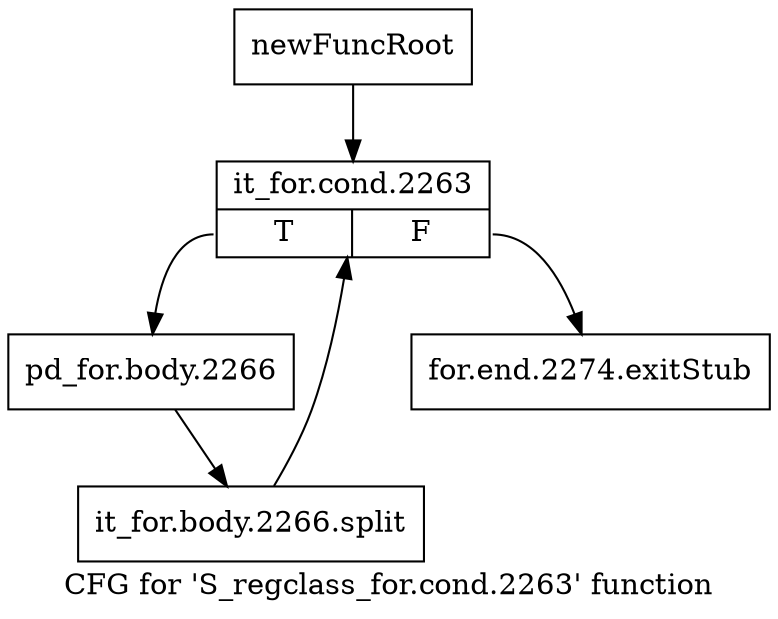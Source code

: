 digraph "CFG for 'S_regclass_for.cond.2263' function" {
	label="CFG for 'S_regclass_for.cond.2263' function";

	Node0x52089a0 [shape=record,label="{newFuncRoot}"];
	Node0x52089a0 -> Node0x5208da0;
	Node0x52089f0 [shape=record,label="{for.end.2274.exitStub}"];
	Node0x5208da0 [shape=record,label="{it_for.cond.2263|{<s0>T|<s1>F}}"];
	Node0x5208da0:s0 -> Node0x5208df0;
	Node0x5208da0:s1 -> Node0x52089f0;
	Node0x5208df0 [shape=record,label="{pd_for.body.2266}"];
	Node0x5208df0 -> Node0x6c1a500;
	Node0x6c1a500 [shape=record,label="{it_for.body.2266.split}"];
	Node0x6c1a500 -> Node0x5208da0;
}
